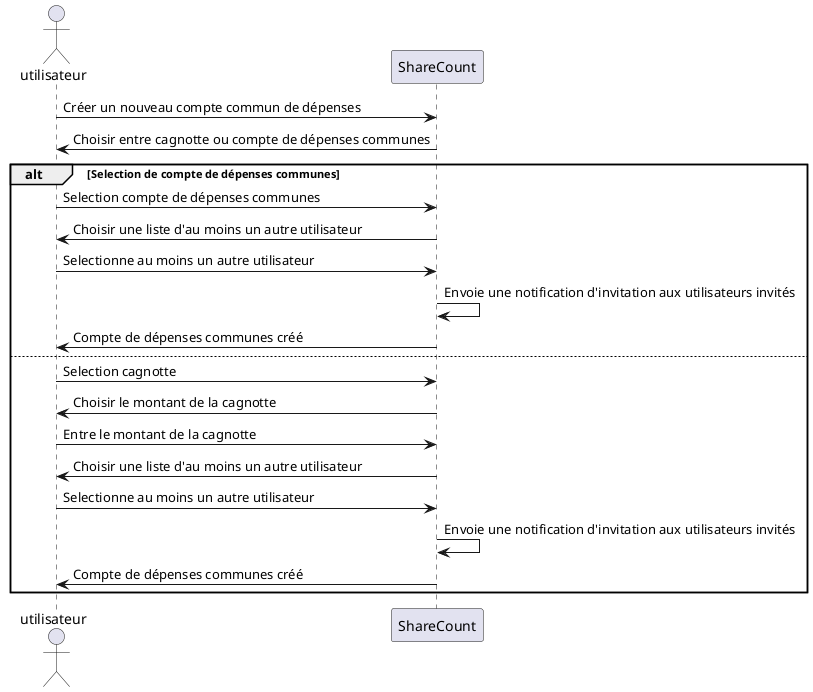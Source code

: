 @startuml  Créer compte commun de dépenses

actor utilisateur as u
participant ShareCount as sc

u -> sc : Créer un nouveau compte commun de dépenses
sc -> u : Choisir entre cagnotte ou compte de dépenses communes

alt Selection de compte de dépenses communes
u -> sc : Selection compte de dépenses communes
sc -> u : Choisir une liste d'au moins un autre utilisateur
u -> sc : Selectionne au moins un autre utilisateur
sc -> sc : Envoie une notification d'invitation aux utilisateurs invités
sc -> u : Compte de dépenses communes créé

else

u -> sc : Selection cagnotte
sc -> u : Choisir le montant de la cagnotte
u -> sc : Entre le montant de la cagnotte
sc -> u : Choisir une liste d'au moins un autre utilisateur
u -> sc : Selectionne au moins un autre utilisateur
sc -> sc : Envoie une notification d'invitation aux utilisateurs invités
sc -> u : Compte de dépenses communes créé

end

@enduml
